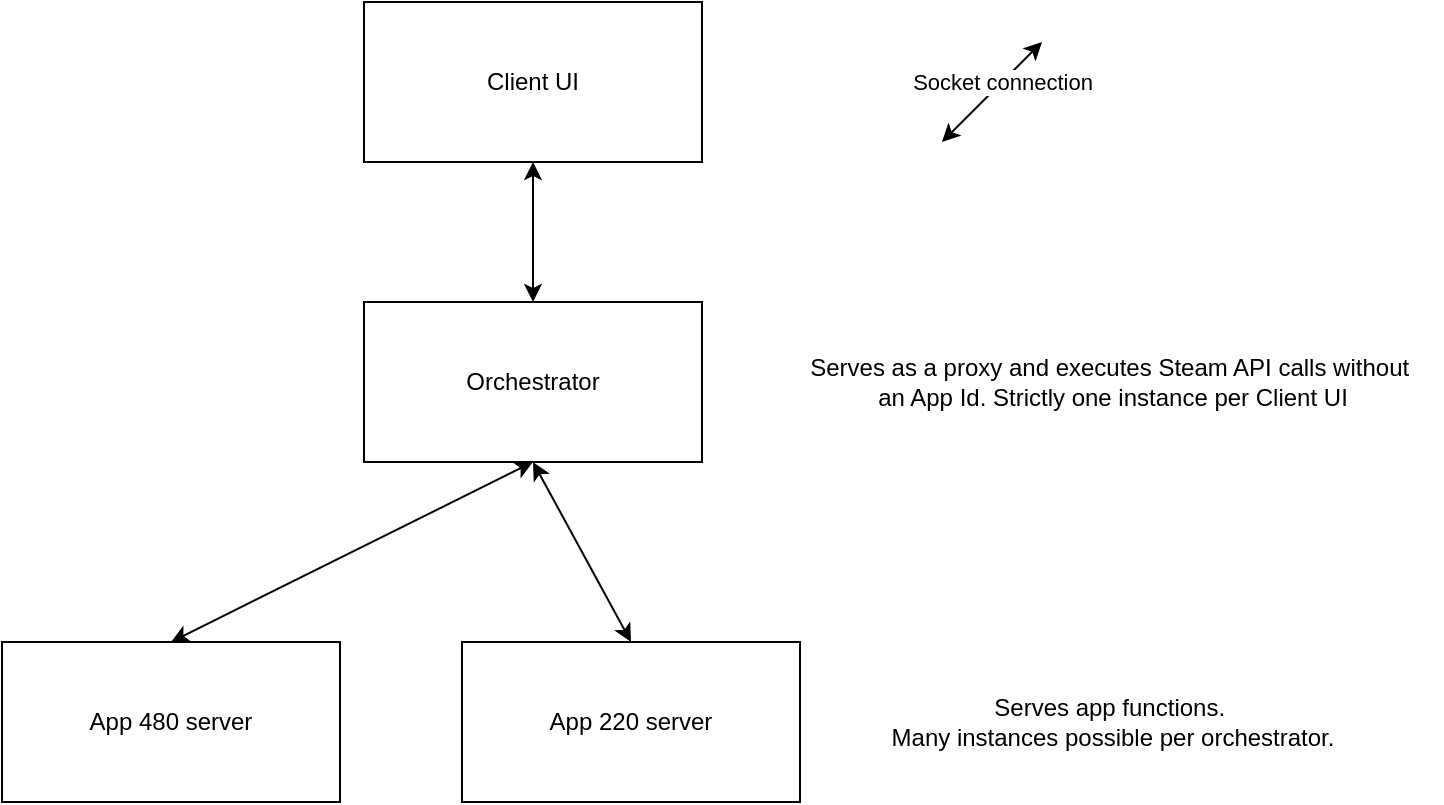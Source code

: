 <mxfile version="27.1.0">
  <diagram name="Page-1" id="Zzxdolf3dTAs2SkdFNAn">
    <mxGraphModel dx="1197" dy="768" grid="1" gridSize="10" guides="1" tooltips="1" connect="1" arrows="1" fold="1" page="1" pageScale="1" pageWidth="827" pageHeight="1169" math="0" shadow="0">
      <root>
        <mxCell id="0" />
        <mxCell id="1" parent="0" />
        <mxCell id="rC1RqHQAdKdIl0PhY7Ul-1" value="Client UI" style="rounded=0;whiteSpace=wrap;html=1;" vertex="1" parent="1">
          <mxGeometry x="291" y="140" width="169" height="80" as="geometry" />
        </mxCell>
        <mxCell id="rC1RqHQAdKdIl0PhY7Ul-3" value="Orchestrator" style="rounded=0;whiteSpace=wrap;html=1;" vertex="1" parent="1">
          <mxGeometry x="291" y="290" width="169" height="80" as="geometry" />
        </mxCell>
        <mxCell id="rC1RqHQAdKdIl0PhY7Ul-4" value="" style="endArrow=classic;startArrow=classic;html=1;rounded=0;entryX=0.5;entryY=1;entryDx=0;entryDy=0;exitX=0.5;exitY=0;exitDx=0;exitDy=0;" edge="1" parent="1" source="rC1RqHQAdKdIl0PhY7Ul-3" target="rC1RqHQAdKdIl0PhY7Ul-1">
          <mxGeometry width="50" height="50" relative="1" as="geometry">
            <mxPoint x="390" y="500" as="sourcePoint" />
            <mxPoint x="440" y="450" as="targetPoint" />
          </mxGeometry>
        </mxCell>
        <mxCell id="rC1RqHQAdKdIl0PhY7Ul-5" value="Serves as a proxy and executes Steam API calls without&amp;nbsp;&lt;div&gt;an App Id. Strictly one instance per Client UI&lt;/div&gt;" style="text;html=1;align=center;verticalAlign=middle;resizable=0;points=[];autosize=1;strokeColor=none;fillColor=none;" vertex="1" parent="1">
          <mxGeometry x="500" y="310" width="330" height="40" as="geometry" />
        </mxCell>
        <mxCell id="rC1RqHQAdKdIl0PhY7Ul-6" value="" style="endArrow=classic;startArrow=classic;html=1;rounded=0;" edge="1" parent="1">
          <mxGeometry width="50" height="50" relative="1" as="geometry">
            <mxPoint x="580" y="210" as="sourcePoint" />
            <mxPoint x="630" y="160" as="targetPoint" />
          </mxGeometry>
        </mxCell>
        <mxCell id="rC1RqHQAdKdIl0PhY7Ul-8" value="Socket connection" style="edgeLabel;html=1;align=center;verticalAlign=middle;resizable=0;points=[];" vertex="1" connectable="0" parent="rC1RqHQAdKdIl0PhY7Ul-6">
          <mxGeometry x="0.5" y="-2" relative="1" as="geometry">
            <mxPoint x="-9" y="6" as="offset" />
          </mxGeometry>
        </mxCell>
        <mxCell id="rC1RqHQAdKdIl0PhY7Ul-9" value="App 480 server" style="rounded=0;whiteSpace=wrap;html=1;" vertex="1" parent="1">
          <mxGeometry x="110" y="460" width="169" height="80" as="geometry" />
        </mxCell>
        <mxCell id="rC1RqHQAdKdIl0PhY7Ul-10" value="App 220 server" style="rounded=0;whiteSpace=wrap;html=1;" vertex="1" parent="1">
          <mxGeometry x="340" y="460" width="169" height="80" as="geometry" />
        </mxCell>
        <mxCell id="rC1RqHQAdKdIl0PhY7Ul-11" value="" style="endArrow=classic;startArrow=classic;html=1;rounded=0;entryX=0.5;entryY=1;entryDx=0;entryDy=0;exitX=0.5;exitY=0;exitDx=0;exitDy=0;" edge="1" parent="1" source="rC1RqHQAdKdIl0PhY7Ul-10" target="rC1RqHQAdKdIl0PhY7Ul-3">
          <mxGeometry width="50" height="50" relative="1" as="geometry">
            <mxPoint x="450" y="460" as="sourcePoint" />
            <mxPoint x="500" y="410" as="targetPoint" />
          </mxGeometry>
        </mxCell>
        <mxCell id="rC1RqHQAdKdIl0PhY7Ul-12" value="" style="endArrow=classic;startArrow=classic;html=1;rounded=0;entryX=0.5;entryY=1;entryDx=0;entryDy=0;exitX=0.5;exitY=0;exitDx=0;exitDy=0;" edge="1" parent="1" source="rC1RqHQAdKdIl0PhY7Ul-9" target="rC1RqHQAdKdIl0PhY7Ul-3">
          <mxGeometry width="50" height="50" relative="1" as="geometry">
            <mxPoint x="450" y="460" as="sourcePoint" />
            <mxPoint x="500" y="410" as="targetPoint" />
          </mxGeometry>
        </mxCell>
        <mxCell id="rC1RqHQAdKdIl0PhY7Ul-13" value="Serves app functions.&amp;nbsp;&lt;div&gt;Many instances possible per orchestrator.&lt;/div&gt;" style="text;html=1;align=center;verticalAlign=middle;resizable=0;points=[];autosize=1;strokeColor=none;fillColor=none;" vertex="1" parent="1">
          <mxGeometry x="545" y="480" width="240" height="40" as="geometry" />
        </mxCell>
      </root>
    </mxGraphModel>
  </diagram>
</mxfile>
